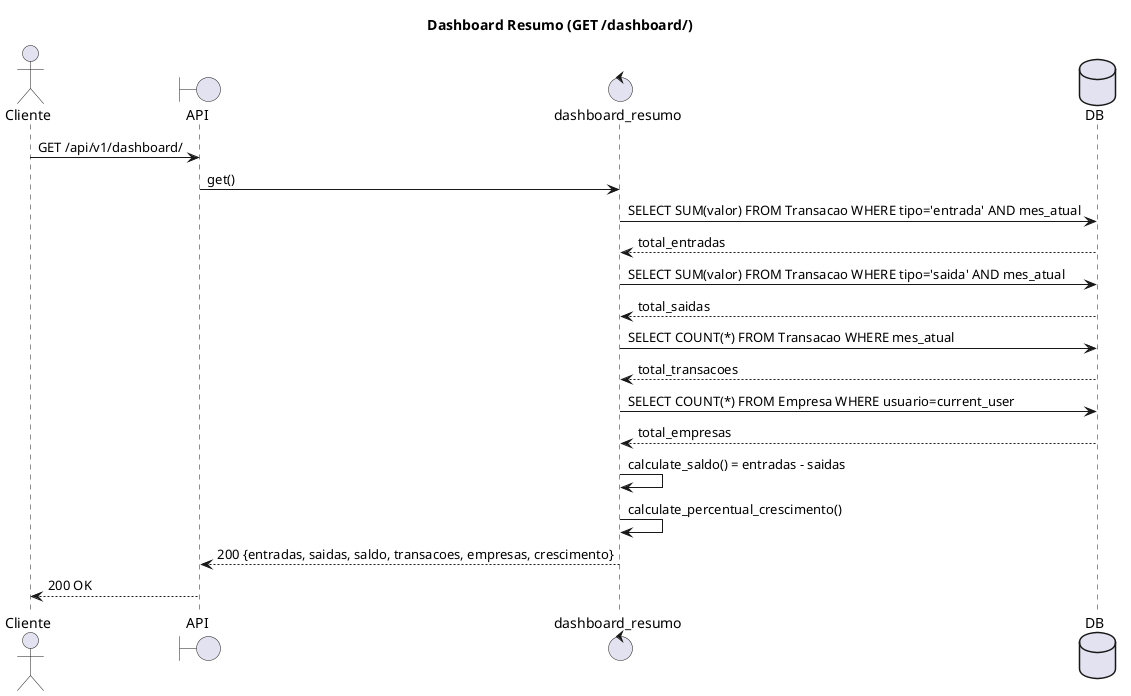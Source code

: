 @startuml dashboard_resumo
!define DIRECTION left to right direction
title Dashboard Resumo (GET /dashboard/)
actor Cliente
boundary API as B
control "dashboard_resumo" as V
database DB

Cliente -> B : GET /api/v1/dashboard/
B -> V : get()
V -> DB : SELECT SUM(valor) FROM Transacao WHERE tipo='entrada' AND mes_atual
DB --> V : total_entradas
V -> DB : SELECT SUM(valor) FROM Transacao WHERE tipo='saida' AND mes_atual
DB --> V : total_saidas
V -> DB : SELECT COUNT(*) FROM Transacao WHERE mes_atual
DB --> V : total_transacoes
V -> DB : SELECT COUNT(*) FROM Empresa WHERE usuario=current_user
DB --> V : total_empresas
V -> V : calculate_saldo() = entradas - saidas
V -> V : calculate_percentual_crescimento()
V --> B : 200 {entradas, saidas, saldo, transacoes, empresas, crescimento}
B --> Cliente : 200 OK
@enduml